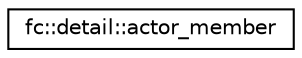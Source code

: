 digraph "Graphical Class Hierarchy"
{
  edge [fontname="Helvetica",fontsize="10",labelfontname="Helvetica",labelfontsize="10"];
  node [fontname="Helvetica",fontsize="10",shape=record];
  rankdir="LR";
  Node0 [label="fc::detail::actor_member",height=0.2,width=0.4,color="black", fillcolor="white", style="filled",URL="$structfc_1_1detail_1_1actor__member.html"];
}
